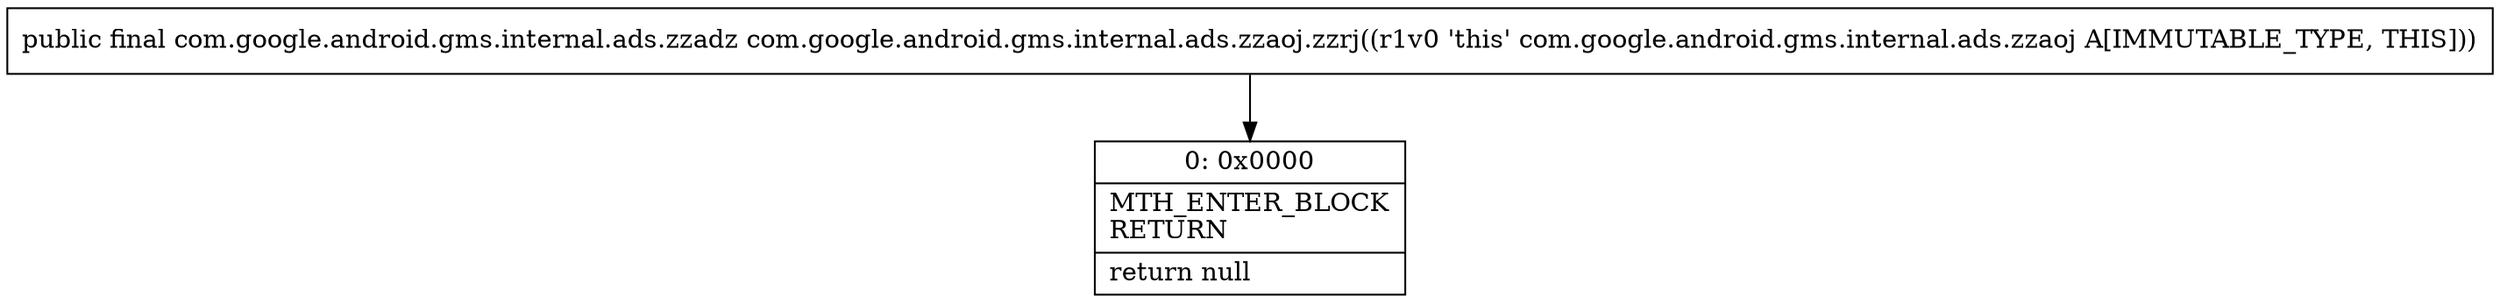 digraph "CFG forcom.google.android.gms.internal.ads.zzaoj.zzrj()Lcom\/google\/android\/gms\/internal\/ads\/zzadz;" {
Node_0 [shape=record,label="{0\:\ 0x0000|MTH_ENTER_BLOCK\lRETURN\l|return null\l}"];
MethodNode[shape=record,label="{public final com.google.android.gms.internal.ads.zzadz com.google.android.gms.internal.ads.zzaoj.zzrj((r1v0 'this' com.google.android.gms.internal.ads.zzaoj A[IMMUTABLE_TYPE, THIS])) }"];
MethodNode -> Node_0;
}


